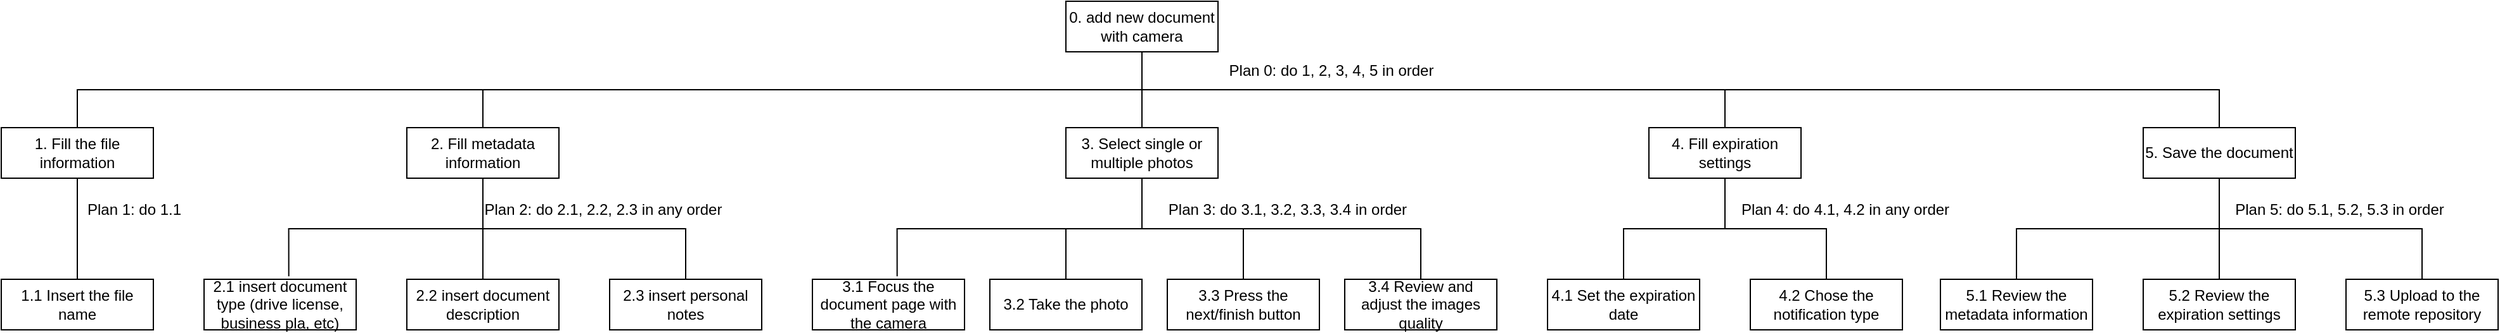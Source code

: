 <mxfile version="24.3.0" type="device">
  <diagram name="Pagina-1" id="GzbVnpT76C-ZIcmX6RsV">
    <mxGraphModel dx="2240" dy="1155" grid="1" gridSize="10" guides="1" tooltips="1" connect="1" arrows="1" fold="1" page="1" pageScale="1" pageWidth="1169" pageHeight="827" math="0" shadow="0">
      <root>
        <mxCell id="0" />
        <mxCell id="1" parent="0" />
        <mxCell id="LwxMLPN20SWtX-hT_mcb-1" value="0. add new document with camera" style="rounded=0;whiteSpace=wrap;html=1;" parent="1" vertex="1">
          <mxGeometry x="860" y="60" width="120" height="40" as="geometry" />
        </mxCell>
        <mxCell id="LwxMLPN20SWtX-hT_mcb-3" value="1. Fill the file information" style="rounded=0;whiteSpace=wrap;html=1;" parent="1" vertex="1">
          <mxGeometry x="20" y="160" width="120" height="40" as="geometry" />
        </mxCell>
        <mxCell id="LwxMLPN20SWtX-hT_mcb-4" value="2. Fill metadata information" style="rounded=0;whiteSpace=wrap;html=1;" parent="1" vertex="1">
          <mxGeometry x="340" y="160" width="120" height="40" as="geometry" />
        </mxCell>
        <mxCell id="LwxMLPN20SWtX-hT_mcb-5" value="2.1 insert document type (drive license, business pla, etc)" style="rounded=0;whiteSpace=wrap;html=1;" parent="1" vertex="1">
          <mxGeometry x="180" y="280" width="120" height="40" as="geometry" />
        </mxCell>
        <mxCell id="LwxMLPN20SWtX-hT_mcb-6" value="2.2 insert document description" style="rounded=0;whiteSpace=wrap;html=1;" parent="1" vertex="1">
          <mxGeometry x="340" y="280" width="120" height="40" as="geometry" />
        </mxCell>
        <mxCell id="LwxMLPN20SWtX-hT_mcb-8" value="4. Fill expiration settings" style="rounded=0;whiteSpace=wrap;html=1;" parent="1" vertex="1">
          <mxGeometry x="1320" y="160" width="120" height="40" as="geometry" />
        </mxCell>
        <mxCell id="LwxMLPN20SWtX-hT_mcb-9" value="5. Save the document" style="rounded=0;whiteSpace=wrap;html=1;" parent="1" vertex="1">
          <mxGeometry x="1710" y="160" width="120" height="40" as="geometry" />
        </mxCell>
        <mxCell id="LwxMLPN20SWtX-hT_mcb-12" value="" style="endArrow=none;html=1;rounded=0;entryX=0.5;entryY=1;entryDx=0;entryDy=0;exitX=0.557;exitY=-0.059;exitDx=0;exitDy=0;exitPerimeter=0;edgeStyle=orthogonalEdgeStyle;" parent="1" source="LwxMLPN20SWtX-hT_mcb-5" target="LwxMLPN20SWtX-hT_mcb-4" edge="1">
          <mxGeometry width="50" height="50" relative="1" as="geometry">
            <mxPoint x="270" y="280" as="sourcePoint" />
            <mxPoint x="320" y="230" as="targetPoint" />
            <Array as="points">
              <mxPoint x="247" y="240" />
              <mxPoint x="400" y="240" />
            </Array>
          </mxGeometry>
        </mxCell>
        <mxCell id="LwxMLPN20SWtX-hT_mcb-13" value="" style="endArrow=none;html=1;rounded=0;entryX=0.5;entryY=1;entryDx=0;entryDy=0;exitX=0.5;exitY=0;exitDx=0;exitDy=0;edgeStyle=orthogonalEdgeStyle;" parent="1" source="LwxMLPN20SWtX-hT_mcb-6" target="LwxMLPN20SWtX-hT_mcb-4" edge="1">
          <mxGeometry width="50" height="50" relative="1" as="geometry">
            <mxPoint x="410" y="320" as="sourcePoint" />
            <mxPoint x="460" y="270" as="targetPoint" />
          </mxGeometry>
        </mxCell>
        <mxCell id="LwxMLPN20SWtX-hT_mcb-15" value="4.2 Chose the notification type" style="rounded=0;whiteSpace=wrap;html=1;" parent="1" vertex="1">
          <mxGeometry x="1400" y="280" width="120" height="40" as="geometry" />
        </mxCell>
        <mxCell id="LwxMLPN20SWtX-hT_mcb-16" value="4.1 Set the expiration date" style="rounded=0;whiteSpace=wrap;html=1;" parent="1" vertex="1">
          <mxGeometry x="1240" y="280" width="120" height="40" as="geometry" />
        </mxCell>
        <mxCell id="LwxMLPN20SWtX-hT_mcb-17" value="1.1 Insert the file name" style="rounded=0;whiteSpace=wrap;html=1;" parent="1" vertex="1">
          <mxGeometry x="20" y="280" width="120" height="40" as="geometry" />
        </mxCell>
        <mxCell id="LwxMLPN20SWtX-hT_mcb-19" value="2.3 insert personal notes" style="rounded=0;whiteSpace=wrap;html=1;" parent="1" vertex="1">
          <mxGeometry x="500" y="280" width="120" height="40" as="geometry" />
        </mxCell>
        <mxCell id="LwxMLPN20SWtX-hT_mcb-20" value="" style="endArrow=none;html=1;rounded=0;entryX=0.5;entryY=1;entryDx=0;entryDy=0;exitX=0.5;exitY=0;exitDx=0;exitDy=0;edgeStyle=orthogonalEdgeStyle;" parent="1" source="LwxMLPN20SWtX-hT_mcb-19" target="LwxMLPN20SWtX-hT_mcb-4" edge="1">
          <mxGeometry width="50" height="50" relative="1" as="geometry">
            <mxPoint x="460" y="260" as="sourcePoint" />
            <mxPoint x="510" y="210" as="targetPoint" />
          </mxGeometry>
        </mxCell>
        <mxCell id="LwxMLPN20SWtX-hT_mcb-22" value="" style="endArrow=none;html=1;rounded=0;entryX=0.5;entryY=1;entryDx=0;entryDy=0;exitX=0.5;exitY=0;exitDx=0;exitDy=0;edgeStyle=orthogonalEdgeStyle;" parent="1" source="LwxMLPN20SWtX-hT_mcb-16" target="LwxMLPN20SWtX-hT_mcb-8" edge="1">
          <mxGeometry width="50" height="50" relative="1" as="geometry">
            <mxPoint x="1340" y="420" as="sourcePoint" />
            <mxPoint x="1390" y="370" as="targetPoint" />
          </mxGeometry>
        </mxCell>
        <mxCell id="LwxMLPN20SWtX-hT_mcb-23" value="" style="endArrow=none;html=1;rounded=0;entryX=0.5;entryY=1;entryDx=0;entryDy=0;exitX=0.5;exitY=0;exitDx=0;exitDy=0;edgeStyle=orthogonalEdgeStyle;" parent="1" source="LwxMLPN20SWtX-hT_mcb-15" target="LwxMLPN20SWtX-hT_mcb-8" edge="1">
          <mxGeometry width="50" height="50" relative="1" as="geometry">
            <mxPoint x="1020" y="450" as="sourcePoint" />
            <mxPoint x="1070" y="400" as="targetPoint" />
          </mxGeometry>
        </mxCell>
        <mxCell id="LwxMLPN20SWtX-hT_mcb-24" value="5.1 Review the metadata information" style="rounded=0;whiteSpace=wrap;html=1;" parent="1" vertex="1">
          <mxGeometry x="1550" y="280" width="120" height="40" as="geometry" />
        </mxCell>
        <mxCell id="LwxMLPN20SWtX-hT_mcb-25" value="5.2 Review the expiration settings" style="rounded=0;whiteSpace=wrap;html=1;" parent="1" vertex="1">
          <mxGeometry x="1710" y="280" width="120" height="40" as="geometry" />
        </mxCell>
        <mxCell id="LwxMLPN20SWtX-hT_mcb-26" value="5.3 Upload to the remote repository" style="rounded=0;whiteSpace=wrap;html=1;" parent="1" vertex="1">
          <mxGeometry x="1870" y="280" width="120" height="40" as="geometry" />
        </mxCell>
        <mxCell id="LwxMLPN20SWtX-hT_mcb-27" value="" style="endArrow=none;html=1;rounded=0;exitX=0.5;exitY=0;exitDx=0;exitDy=0;entryX=0.5;entryY=1;entryDx=0;entryDy=0;edgeStyle=orthogonalEdgeStyle;" parent="1" source="LwxMLPN20SWtX-hT_mcb-24" target="LwxMLPN20SWtX-hT_mcb-9" edge="1">
          <mxGeometry width="50" height="50" relative="1" as="geometry">
            <mxPoint x="1600" y="270" as="sourcePoint" />
            <mxPoint x="1650" y="220" as="targetPoint" />
          </mxGeometry>
        </mxCell>
        <mxCell id="LwxMLPN20SWtX-hT_mcb-28" value="" style="endArrow=none;html=1;rounded=0;entryX=0.5;entryY=1;entryDx=0;entryDy=0;exitX=0.5;exitY=0;exitDx=0;exitDy=0;" parent="1" source="LwxMLPN20SWtX-hT_mcb-25" target="LwxMLPN20SWtX-hT_mcb-9" edge="1">
          <mxGeometry width="50" height="50" relative="1" as="geometry">
            <mxPoint x="1450" y="470" as="sourcePoint" />
            <mxPoint x="1500" y="420" as="targetPoint" />
          </mxGeometry>
        </mxCell>
        <mxCell id="LwxMLPN20SWtX-hT_mcb-29" value="" style="endArrow=none;html=1;rounded=0;entryX=0.5;entryY=1;entryDx=0;entryDy=0;exitX=0.5;exitY=0;exitDx=0;exitDy=0;edgeStyle=orthogonalEdgeStyle;" parent="1" source="LwxMLPN20SWtX-hT_mcb-26" target="LwxMLPN20SWtX-hT_mcb-9" edge="1">
          <mxGeometry width="50" height="50" relative="1" as="geometry">
            <mxPoint x="1890" y="420" as="sourcePoint" />
            <mxPoint x="1940" y="370" as="targetPoint" />
          </mxGeometry>
        </mxCell>
        <mxCell id="LwxMLPN20SWtX-hT_mcb-30" value="" style="endArrow=none;html=1;rounded=0;exitX=0.5;exitY=0;exitDx=0;exitDy=0;entryX=0.5;entryY=1;entryDx=0;entryDy=0;edgeStyle=orthogonalEdgeStyle;" parent="1" source="LwxMLPN20SWtX-hT_mcb-3" target="LwxMLPN20SWtX-hT_mcb-1" edge="1">
          <mxGeometry width="50" height="50" relative="1" as="geometry">
            <mxPoint x="80" y="150" as="sourcePoint" />
            <mxPoint x="130" y="100" as="targetPoint" />
          </mxGeometry>
        </mxCell>
        <mxCell id="LwxMLPN20SWtX-hT_mcb-31" value="" style="endArrow=none;html=1;rounded=0;entryX=0.5;entryY=1;entryDx=0;entryDy=0;exitX=0.5;exitY=0;exitDx=0;exitDy=0;edgeStyle=orthogonalEdgeStyle;" parent="1" source="LwxMLPN20SWtX-hT_mcb-4" target="LwxMLPN20SWtX-hT_mcb-1" edge="1">
          <mxGeometry width="50" height="50" relative="1" as="geometry">
            <mxPoint x="530" y="190" as="sourcePoint" />
            <mxPoint x="580" y="140" as="targetPoint" />
          </mxGeometry>
        </mxCell>
        <mxCell id="LwxMLPN20SWtX-hT_mcb-32" value="" style="endArrow=none;html=1;rounded=0;entryX=0.5;entryY=1;entryDx=0;entryDy=0;exitX=0.5;exitY=0;exitDx=0;exitDy=0;edgeStyle=orthogonalEdgeStyle;" parent="1" source="LwxMLPN20SWtX-hT_mcb-8" target="LwxMLPN20SWtX-hT_mcb-1" edge="1">
          <mxGeometry width="50" height="50" relative="1" as="geometry">
            <mxPoint x="580" y="190" as="sourcePoint" />
            <mxPoint x="550" y="110" as="targetPoint" />
          </mxGeometry>
        </mxCell>
        <mxCell id="LwxMLPN20SWtX-hT_mcb-33" value="" style="endArrow=none;html=1;rounded=0;entryX=0.5;entryY=1;entryDx=0;entryDy=0;exitX=0.5;exitY=0;exitDx=0;exitDy=0;edgeStyle=orthogonalEdgeStyle;" parent="1" source="LwxMLPN20SWtX-hT_mcb-9" target="LwxMLPN20SWtX-hT_mcb-1" edge="1">
          <mxGeometry width="50" height="50" relative="1" as="geometry">
            <mxPoint x="970" y="220" as="sourcePoint" />
            <mxPoint x="1020" y="170" as="targetPoint" />
          </mxGeometry>
        </mxCell>
        <mxCell id="LwxMLPN20SWtX-hT_mcb-35" value="" style="endArrow=none;html=1;rounded=0;entryX=0.5;entryY=1;entryDx=0;entryDy=0;exitX=0.5;exitY=0;exitDx=0;exitDy=0;" parent="1" source="LwxMLPN20SWtX-hT_mcb-17" target="LwxMLPN20SWtX-hT_mcb-3" edge="1">
          <mxGeometry width="50" height="50" relative="1" as="geometry">
            <mxPoint x="80" y="290" as="sourcePoint" />
            <mxPoint x="130" y="240" as="targetPoint" />
          </mxGeometry>
        </mxCell>
        <mxCell id="LwxMLPN20SWtX-hT_mcb-36" value="Plan 0: do 1, 2, 3, 4, 5 in order" style="text;html=1;align=center;verticalAlign=middle;whiteSpace=wrap;rounded=0;" parent="1" vertex="1">
          <mxGeometry x="980" y="100" width="179" height="30" as="geometry" />
        </mxCell>
        <mxCell id="LwxMLPN20SWtX-hT_mcb-37" value="Plan 1: do 1.1" style="text;html=1;align=center;verticalAlign=middle;whiteSpace=wrap;rounded=0;" parent="1" vertex="1">
          <mxGeometry x="80" y="210" width="90" height="30" as="geometry" />
        </mxCell>
        <mxCell id="LwxMLPN20SWtX-hT_mcb-38" value="Plan 2: do 2.1, 2.2, 2.3 in any order" style="text;html=1;align=center;verticalAlign=middle;whiteSpace=wrap;rounded=0;" parent="1" vertex="1">
          <mxGeometry x="400" y="210" width="190" height="30" as="geometry" />
        </mxCell>
        <mxCell id="LwxMLPN20SWtX-hT_mcb-39" value="Plan 4: do 4.1, 4.2 in any order" style="text;html=1;align=center;verticalAlign=middle;whiteSpace=wrap;rounded=0;" parent="1" vertex="1">
          <mxGeometry x="1380" y="210" width="190" height="30" as="geometry" />
        </mxCell>
        <mxCell id="LwxMLPN20SWtX-hT_mcb-40" value="Plan 5: do 5.1, 5.2, 5.3 in order" style="text;html=1;align=center;verticalAlign=middle;whiteSpace=wrap;rounded=0;" parent="1" vertex="1">
          <mxGeometry x="1770" y="210" width="190" height="30" as="geometry" />
        </mxCell>
        <mxCell id="IvycsDsFnU3Zu72_pMxk-8" value="3. Select single or multiple photos" style="rounded=0;whiteSpace=wrap;html=1;" vertex="1" parent="1">
          <mxGeometry x="860" y="160" width="120" height="40" as="geometry" />
        </mxCell>
        <mxCell id="IvycsDsFnU3Zu72_pMxk-9" value="3.1 Focus the document page with the camera" style="rounded=0;whiteSpace=wrap;html=1;" vertex="1" parent="1">
          <mxGeometry x="660" y="280" width="120" height="40" as="geometry" />
        </mxCell>
        <mxCell id="IvycsDsFnU3Zu72_pMxk-10" value="3.2 Take the photo" style="rounded=0;whiteSpace=wrap;html=1;" vertex="1" parent="1">
          <mxGeometry x="800" y="280" width="120" height="40" as="geometry" />
        </mxCell>
        <mxCell id="IvycsDsFnU3Zu72_pMxk-11" value="" style="endArrow=none;html=1;rounded=0;entryX=0.5;entryY=1;entryDx=0;entryDy=0;exitX=0.557;exitY=-0.059;exitDx=0;exitDy=0;exitPerimeter=0;edgeStyle=orthogonalEdgeStyle;" edge="1" parent="1" source="IvycsDsFnU3Zu72_pMxk-9" target="IvycsDsFnU3Zu72_pMxk-8">
          <mxGeometry width="50" height="50" relative="1" as="geometry">
            <mxPoint x="750" y="280" as="sourcePoint" />
            <mxPoint x="800" y="230" as="targetPoint" />
            <Array as="points">
              <mxPoint x="727" y="240" />
              <mxPoint x="920" y="240" />
            </Array>
          </mxGeometry>
        </mxCell>
        <mxCell id="IvycsDsFnU3Zu72_pMxk-12" value="" style="endArrow=none;html=1;rounded=0;entryX=0.5;entryY=1;entryDx=0;entryDy=0;exitX=0.5;exitY=0;exitDx=0;exitDy=0;edgeStyle=orthogonalEdgeStyle;" edge="1" parent="1" source="IvycsDsFnU3Zu72_pMxk-10" target="IvycsDsFnU3Zu72_pMxk-8">
          <mxGeometry width="50" height="50" relative="1" as="geometry">
            <mxPoint x="890" y="320" as="sourcePoint" />
            <mxPoint x="940" y="270" as="targetPoint" />
          </mxGeometry>
        </mxCell>
        <mxCell id="IvycsDsFnU3Zu72_pMxk-13" value="3.3 Press the next/finish button" style="rounded=0;whiteSpace=wrap;html=1;" vertex="1" parent="1">
          <mxGeometry x="940" y="280" width="120" height="40" as="geometry" />
        </mxCell>
        <mxCell id="IvycsDsFnU3Zu72_pMxk-14" value="" style="endArrow=none;html=1;rounded=0;entryX=0.5;entryY=1;entryDx=0;entryDy=0;exitX=0.5;exitY=0;exitDx=0;exitDy=0;edgeStyle=orthogonalEdgeStyle;" edge="1" parent="1" source="IvycsDsFnU3Zu72_pMxk-13" target="IvycsDsFnU3Zu72_pMxk-8">
          <mxGeometry width="50" height="50" relative="1" as="geometry">
            <mxPoint x="940" y="260" as="sourcePoint" />
            <mxPoint x="990" y="210" as="targetPoint" />
          </mxGeometry>
        </mxCell>
        <mxCell id="IvycsDsFnU3Zu72_pMxk-15" value="Plan 3: do 3.1, 3.2, 3.3, 3.4 in order" style="text;html=1;align=center;verticalAlign=middle;whiteSpace=wrap;rounded=0;" vertex="1" parent="1">
          <mxGeometry x="930" y="210" width="210" height="30" as="geometry" />
        </mxCell>
        <mxCell id="IvycsDsFnU3Zu72_pMxk-16" value="3.4 Review and adjust the images quality" style="rounded=0;whiteSpace=wrap;html=1;" vertex="1" parent="1">
          <mxGeometry x="1080" y="280" width="120" height="40" as="geometry" />
        </mxCell>
        <mxCell id="IvycsDsFnU3Zu72_pMxk-18" value="" style="endArrow=none;html=1;rounded=0;entryX=0.5;entryY=1;entryDx=0;entryDy=0;exitX=0.5;exitY=0;exitDx=0;exitDy=0;edgeStyle=orthogonalEdgeStyle;" edge="1" parent="1" source="IvycsDsFnU3Zu72_pMxk-16" target="IvycsDsFnU3Zu72_pMxk-8">
          <mxGeometry width="50" height="50" relative="1" as="geometry">
            <mxPoint x="1100" y="250" as="sourcePoint" />
            <mxPoint x="1150" y="200" as="targetPoint" />
          </mxGeometry>
        </mxCell>
        <mxCell id="IvycsDsFnU3Zu72_pMxk-20" value="" style="endArrow=none;html=1;rounded=0;entryX=0.5;entryY=1;entryDx=0;entryDy=0;exitX=0.5;exitY=0;exitDx=0;exitDy=0;edgeStyle=orthogonalEdgeStyle;" edge="1" parent="1" source="IvycsDsFnU3Zu72_pMxk-8" target="LwxMLPN20SWtX-hT_mcb-1">
          <mxGeometry width="50" height="50" relative="1" as="geometry">
            <mxPoint x="1080" y="190" as="sourcePoint" />
            <mxPoint x="1130" y="140" as="targetPoint" />
          </mxGeometry>
        </mxCell>
      </root>
    </mxGraphModel>
  </diagram>
</mxfile>
